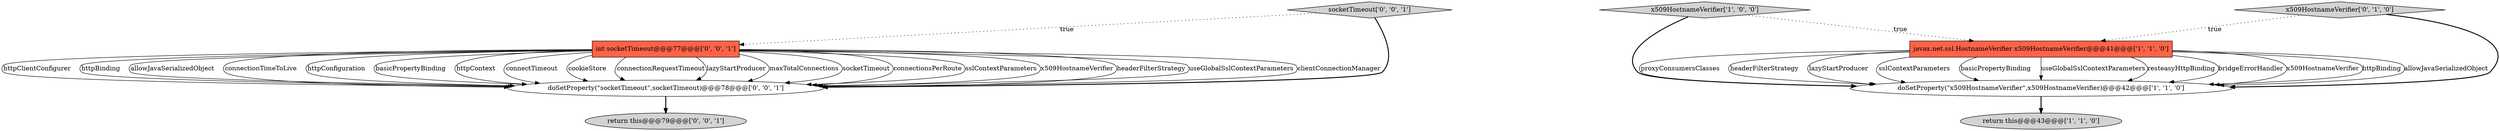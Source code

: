 digraph {
7 [style = filled, label = "int socketTimeout@@@77@@@['0', '0', '1']", fillcolor = tomato, shape = box image = "AAA0AAABBB3BBB"];
2 [style = filled, label = "return this@@@43@@@['1', '1', '0']", fillcolor = lightgray, shape = ellipse image = "AAA0AAABBB1BBB"];
3 [style = filled, label = "doSetProperty(\"x509HostnameVerifier\",x509HostnameVerifier)@@@42@@@['1', '1', '0']", fillcolor = white, shape = ellipse image = "AAA0AAABBB1BBB"];
0 [style = filled, label = "x509HostnameVerifier['1', '0', '0']", fillcolor = lightgray, shape = diamond image = "AAA0AAABBB1BBB"];
8 [style = filled, label = "doSetProperty(\"socketTimeout\",socketTimeout)@@@78@@@['0', '0', '1']", fillcolor = white, shape = ellipse image = "AAA0AAABBB3BBB"];
6 [style = filled, label = "socketTimeout['0', '0', '1']", fillcolor = lightgray, shape = diamond image = "AAA0AAABBB3BBB"];
4 [style = filled, label = "x509HostnameVerifier['0', '1', '0']", fillcolor = lightgray, shape = diamond image = "AAA0AAABBB2BBB"];
5 [style = filled, label = "return this@@@79@@@['0', '0', '1']", fillcolor = lightgray, shape = ellipse image = "AAA0AAABBB3BBB"];
1 [style = filled, label = "javax.net.ssl.HostnameVerifier x509HostnameVerifier@@@41@@@['1', '1', '0']", fillcolor = tomato, shape = box image = "AAA0AAABBB1BBB"];
1->3 [style = solid, label="proxyConsumersClasses"];
7->8 [style = solid, label="httpClientConfigurer"];
0->1 [style = dotted, label="true"];
8->5 [style = bold, label=""];
1->3 [style = solid, label="headerFilterStrategy"];
3->2 [style = bold, label=""];
1->3 [style = solid, label="lazyStartProducer"];
7->8 [style = solid, label="httpBinding"];
1->3 [style = solid, label="sslContextParameters"];
7->8 [style = solid, label="allowJavaSerializedObject"];
6->7 [style = dotted, label="true"];
1->3 [style = solid, label="basicPropertyBinding"];
7->8 [style = solid, label="connectionTimeToLive"];
7->8 [style = solid, label="httpConfiguration"];
7->8 [style = solid, label="basicPropertyBinding"];
7->8 [style = solid, label="httpContext"];
7->8 [style = solid, label="connectTimeout"];
0->3 [style = bold, label=""];
1->3 [style = solid, label="useGlobalSslContextParameters"];
4->1 [style = dotted, label="true"];
6->8 [style = bold, label=""];
7->8 [style = solid, label="cookieStore"];
1->3 [style = solid, label="resteasyHttpBinding"];
7->8 [style = solid, label="connectionRequestTimeout"];
7->8 [style = solid, label="lazyStartProducer"];
7->8 [style = solid, label="maxTotalConnections"];
7->8 [style = solid, label="socketTimeout"];
1->3 [style = solid, label="bridgeErrorHandler"];
7->8 [style = solid, label="connectionsPerRoute"];
7->8 [style = solid, label="sslContextParameters"];
1->3 [style = solid, label="x509HostnameVerifier"];
7->8 [style = solid, label="x509HostnameVerifier"];
7->8 [style = solid, label="headerFilterStrategy"];
1->3 [style = solid, label="httpBinding"];
7->8 [style = solid, label="useGlobalSslContextParameters"];
1->3 [style = solid, label="allowJavaSerializedObject"];
4->3 [style = bold, label=""];
7->8 [style = solid, label="clientConnectionManager"];
}
